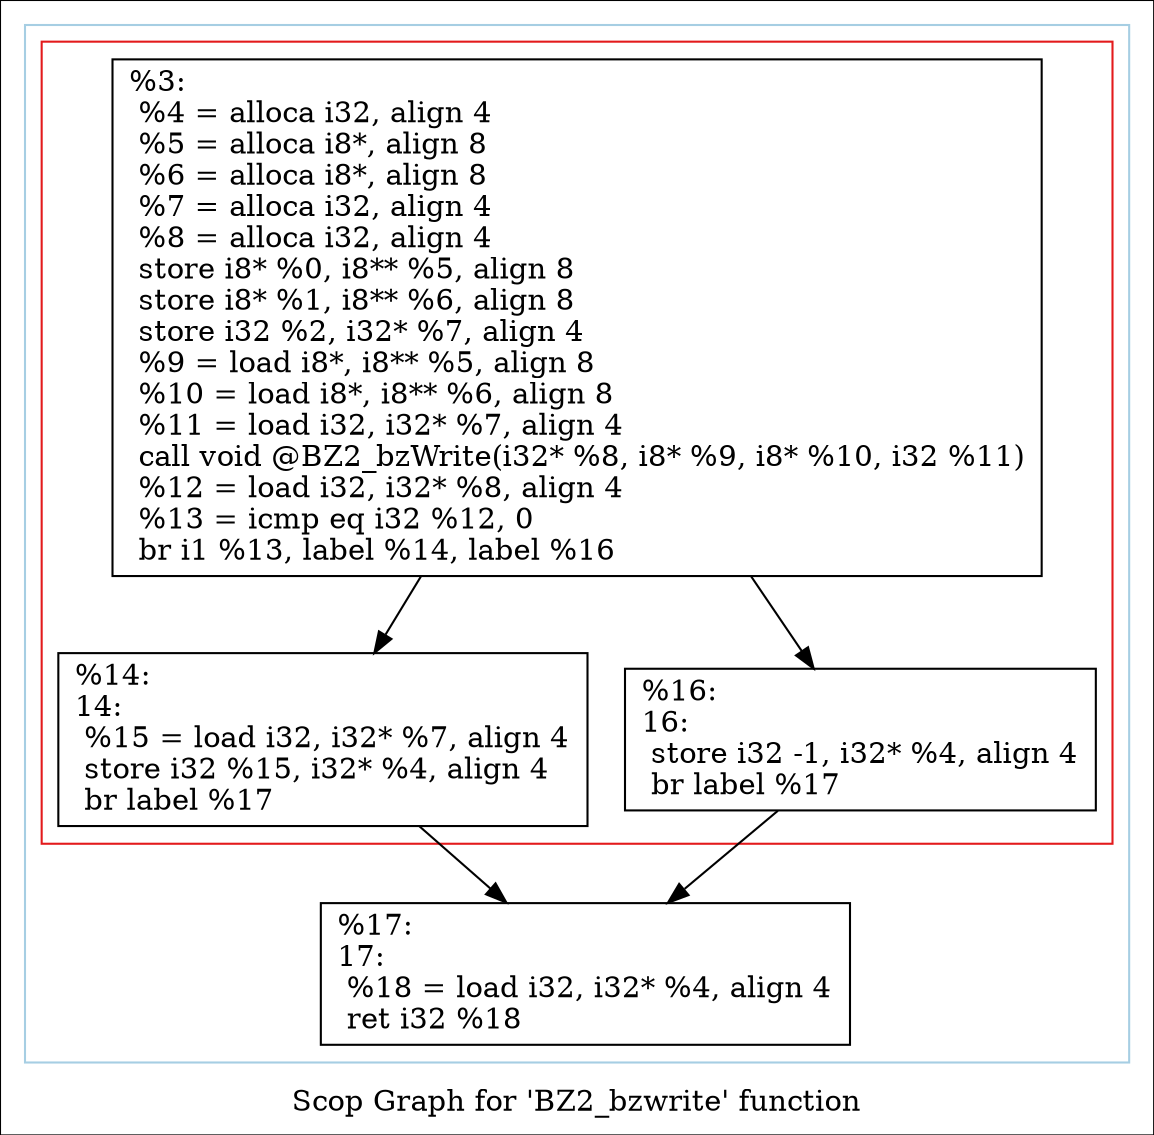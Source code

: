 digraph "Scop Graph for 'BZ2_bzwrite' function" {
	label="Scop Graph for 'BZ2_bzwrite' function";

	Node0x2813380 [shape=record,label="{%3:\l  %4 = alloca i32, align 4\l  %5 = alloca i8*, align 8\l  %6 = alloca i8*, align 8\l  %7 = alloca i32, align 4\l  %8 = alloca i32, align 4\l  store i8* %0, i8** %5, align 8\l  store i8* %1, i8** %6, align 8\l  store i32 %2, i32* %7, align 4\l  %9 = load i8*, i8** %5, align 8\l  %10 = load i8*, i8** %6, align 8\l  %11 = load i32, i32* %7, align 4\l  call void @BZ2_bzWrite(i32* %8, i8* %9, i8* %10, i32 %11)\l  %12 = load i32, i32* %8, align 4\l  %13 = icmp eq i32 %12, 0\l  br i1 %13, label %14, label %16\l}"];
	Node0x2813380 -> Node0x27cca40;
	Node0x2813380 -> Node0x27487b0;
	Node0x27cca40 [shape=record,label="{%14:\l14:                                               \l  %15 = load i32, i32* %7, align 4\l  store i32 %15, i32* %4, align 4\l  br label %17\l}"];
	Node0x27cca40 -> Node0x281f780;
	Node0x281f780 [shape=record,label="{%17:\l17:                                               \l  %18 = load i32, i32* %4, align 4\l  ret i32 %18\l}"];
	Node0x27487b0 [shape=record,label="{%16:\l16:                                               \l  store i32 -1, i32* %4, align 4\l  br label %17\l}"];
	Node0x27487b0 -> Node0x281f780;
	colorscheme = "paired12"
        subgraph cluster_0x2941c60 {
          label = "";
          style = solid;
          color = 1
          subgraph cluster_0x2925ce0 {
            label = "";
            style = solid;
            color = 6
            Node0x2813380;
            Node0x27cca40;
            Node0x27487b0;
          }
          Node0x281f780;
        }
}
